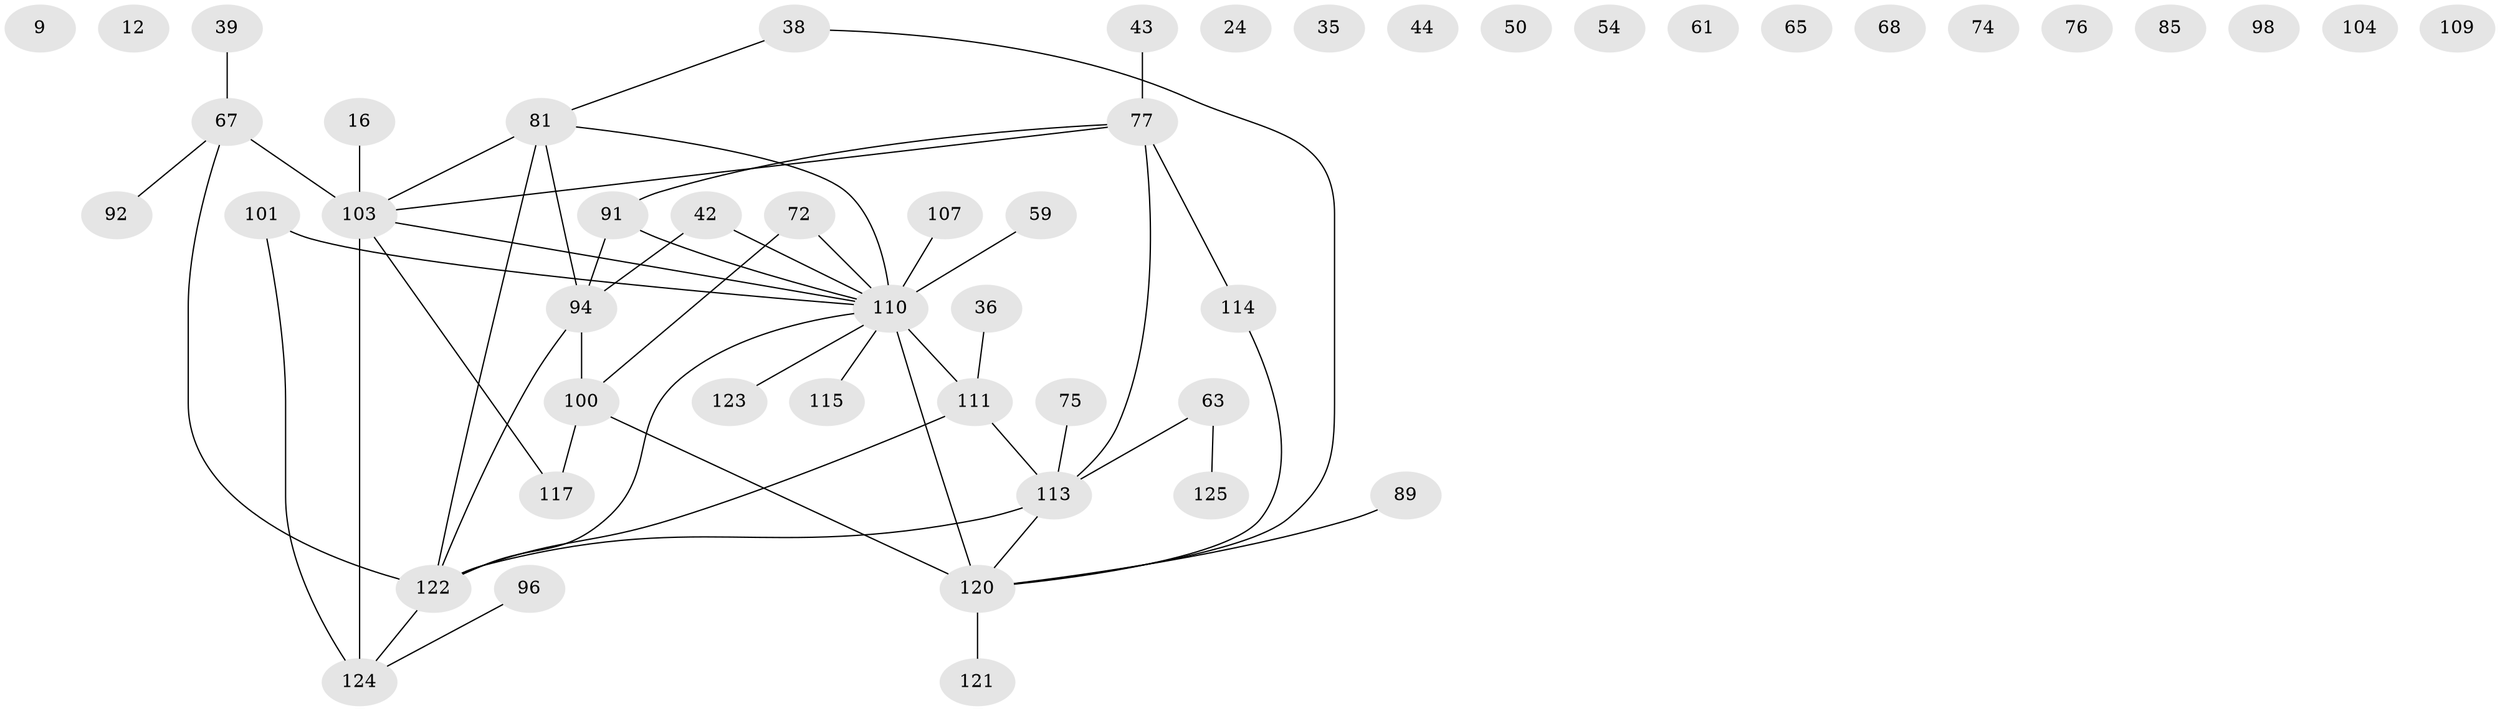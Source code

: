// original degree distribution, {6: 0.04, 4: 0.128, 3: 0.176, 0: 0.112, 2: 0.296, 5: 0.04, 1: 0.2, 8: 0.008}
// Generated by graph-tools (version 1.1) at 2025/44/03/04/25 21:44:16]
// undirected, 50 vertices, 51 edges
graph export_dot {
graph [start="1"]
  node [color=gray90,style=filled];
  9;
  12;
  16 [super="+15"];
  24;
  35;
  36;
  38;
  39;
  42;
  43;
  44;
  50;
  54;
  59;
  61;
  63 [super="+10"];
  65;
  67;
  68;
  72;
  74;
  75;
  76;
  77;
  81 [super="+25+21+40"];
  85;
  89 [super="+87"];
  91;
  92;
  94 [super="+5"];
  96 [super="+64+93+95"];
  98 [super="+30"];
  100;
  101;
  103 [super="+90+55+73+34+99"];
  104;
  107 [super="+105"];
  109 [super="+106"];
  110 [super="+48+80+108"];
  111 [super="+82+28+69+62"];
  113 [super="+8+37"];
  114 [super="+4+13+33"];
  115 [super="+84"];
  117;
  120 [super="+2+53"];
  121 [super="+97"];
  122 [super="+86+102+119"];
  123;
  124 [super="+29+22"];
  125 [super="+47"];
  16 -- 103 [weight=3];
  36 -- 111;
  38 -- 81;
  38 -- 120;
  39 -- 67;
  42 -- 94;
  42 -- 110;
  43 -- 77;
  59 -- 110;
  63 -- 125;
  63 -- 113 [weight=2];
  67 -- 92;
  67 -- 103 [weight=2];
  67 -- 122;
  72 -- 100;
  72 -- 110;
  75 -- 113;
  77 -- 91;
  77 -- 114 [weight=2];
  77 -- 113;
  77 -- 103;
  81 -- 94;
  81 -- 103;
  81 -- 110 [weight=2];
  81 -- 122 [weight=2];
  89 -- 120;
  91 -- 94;
  91 -- 110;
  94 -- 100 [weight=2];
  94 -- 122;
  96 -- 124;
  100 -- 117;
  100 -- 120;
  101 -- 124;
  101 -- 110;
  103 -- 124 [weight=2];
  103 -- 117;
  103 -- 110;
  107 -- 110;
  110 -- 111 [weight=5];
  110 -- 123;
  110 -- 120 [weight=4];
  110 -- 115;
  110 -- 122;
  111 -- 113 [weight=2];
  111 -- 122;
  113 -- 120;
  113 -- 122;
  114 -- 120 [weight=2];
  120 -- 121 [weight=3];
  122 -- 124;
}
